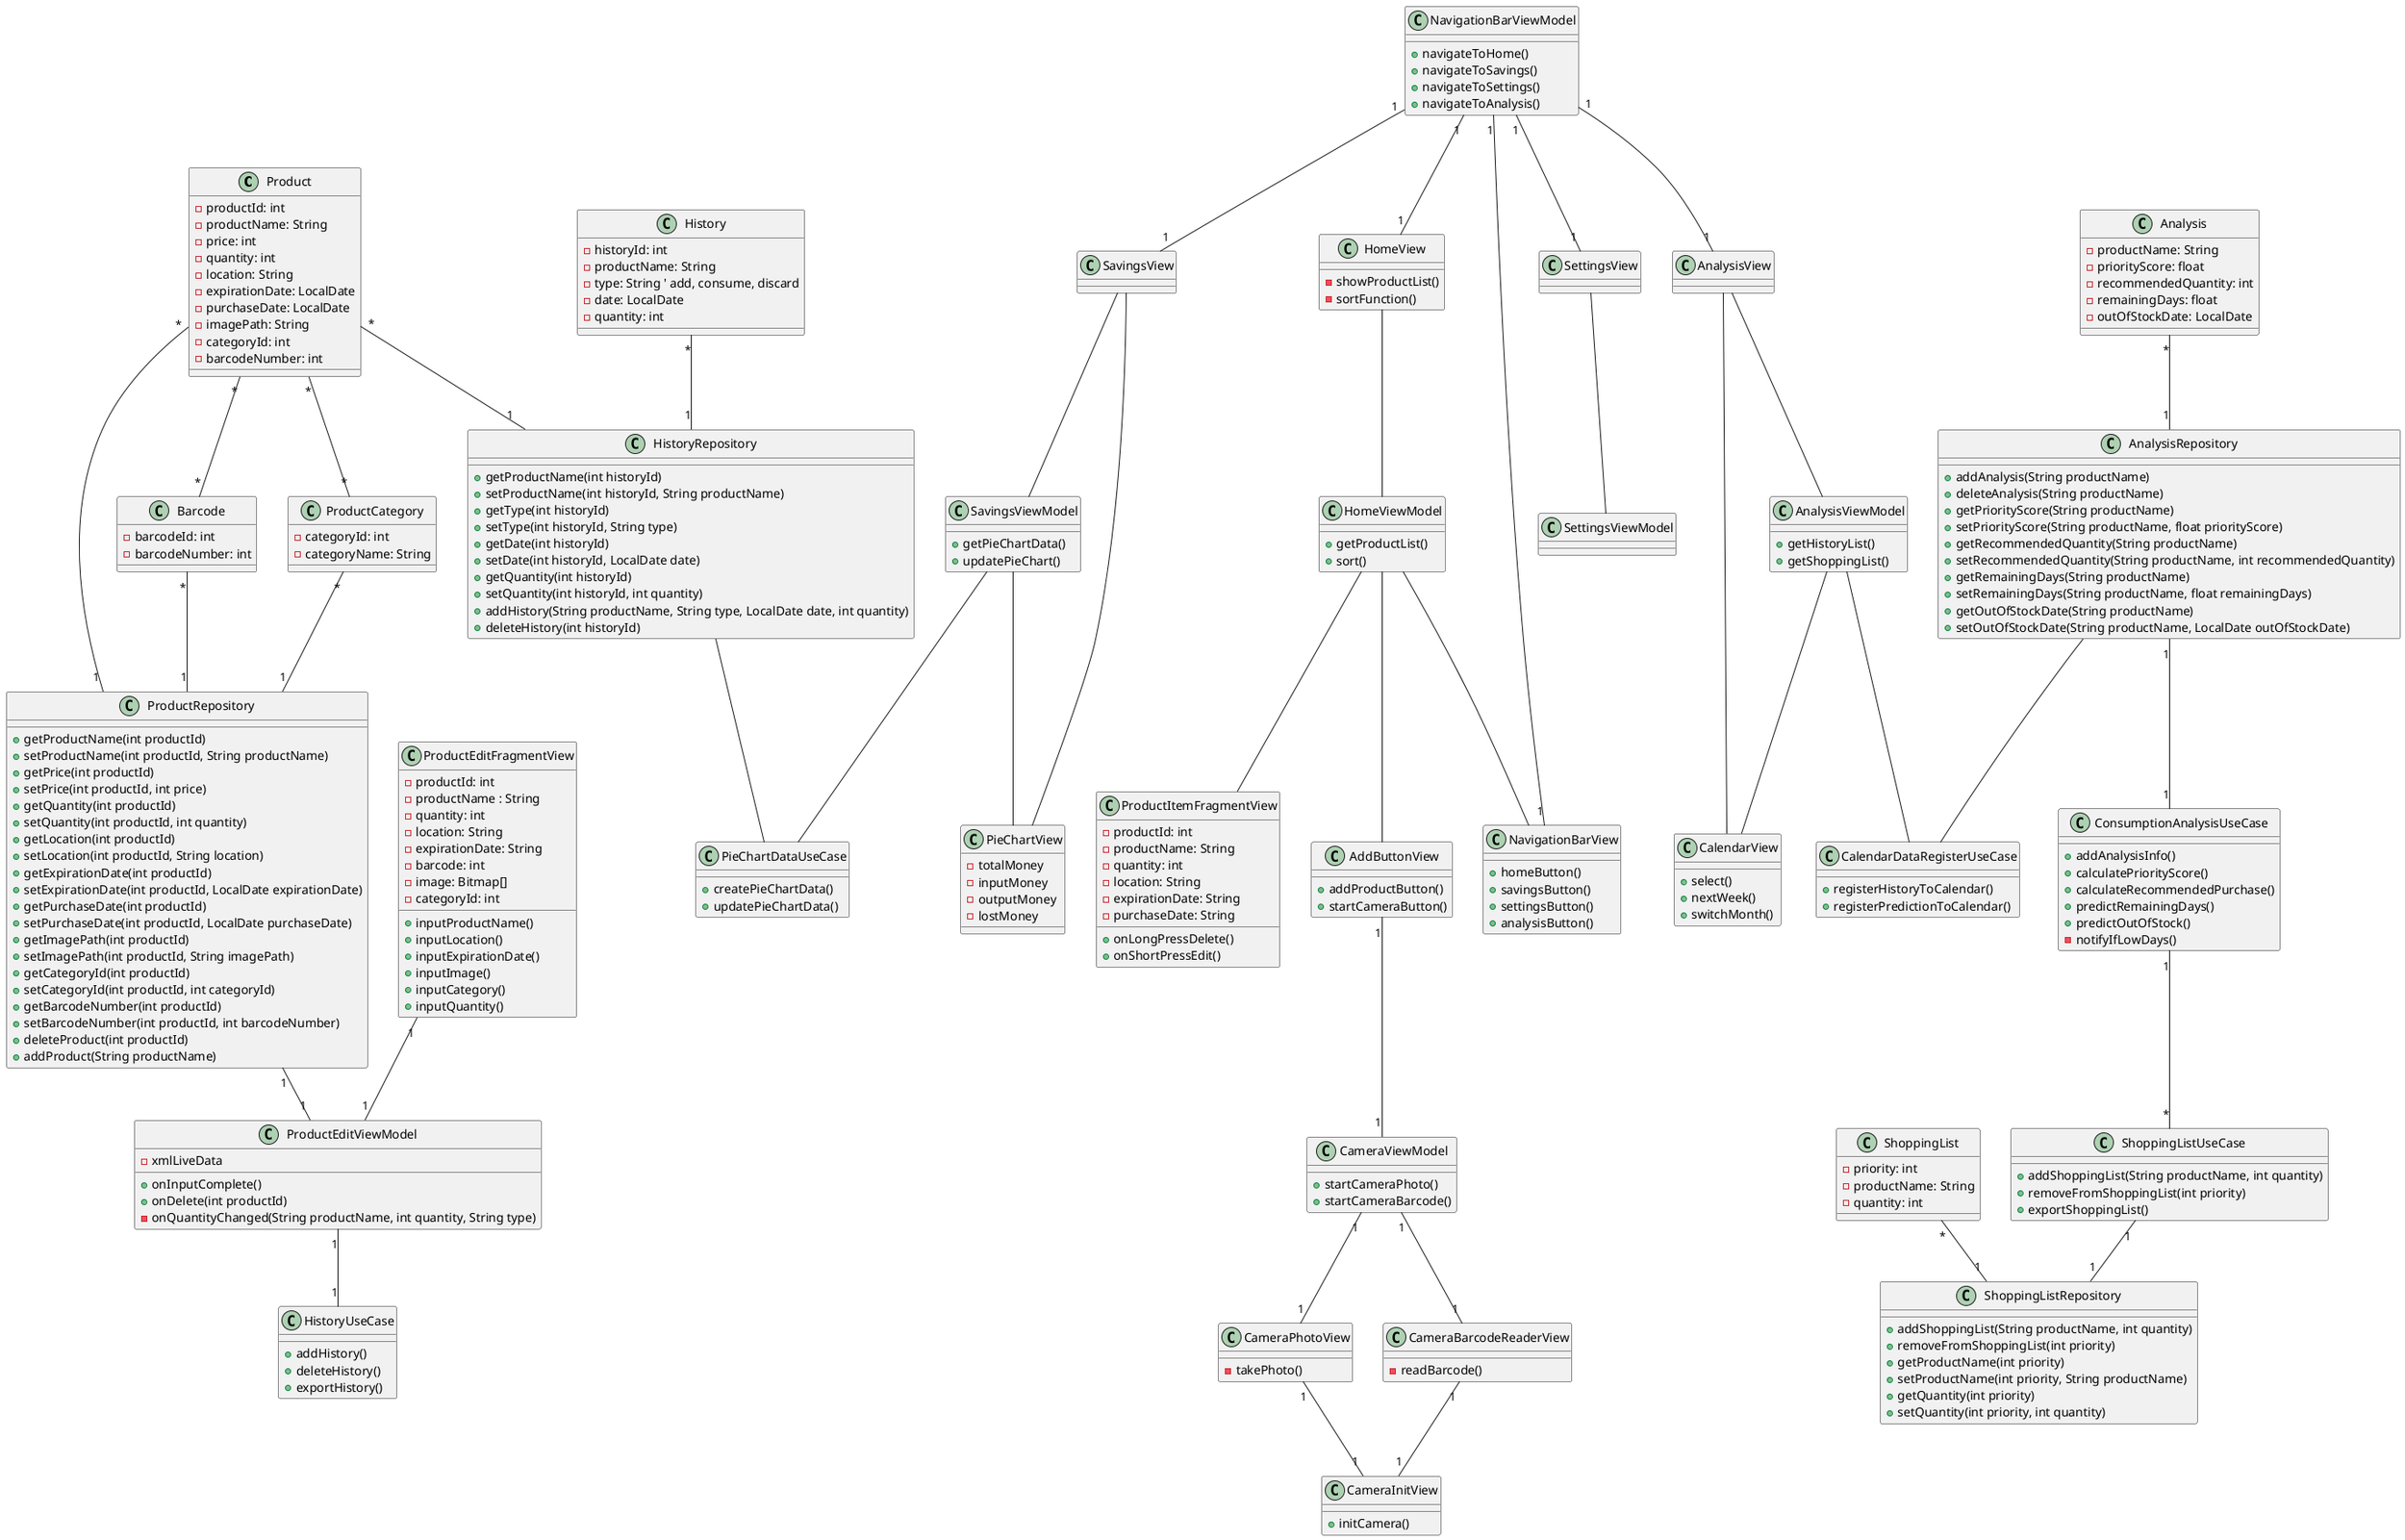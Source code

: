 @startuml

' Model
'
class Product {
    -productId: int
    -productName: String
    -price: int
    -quantity: int
    -location: String
    -expirationDate: LocalDate
    -purchaseDate: LocalDate
    -imagePath: String
    -categoryId: int
    -barcodeNumber: int
}
class Barcode {
    -barcodeId: int
    -barcodeNumber: int
}
class ProductCategory {
    -categoryId: int
    -categoryName: String
}

class History {
    -historyId: int
    -productName: String
    -type: String ' add, consume, discard
    -date: LocalDate
    -quantity: int
}
class Analysis {
    -productName: String
    -priorityScore: float
    -recommendedQuantity: int
    -remainingDays: float
    -outOfStockDate: LocalDate
}
class ShoppingList {
    -priority: int
    -productName: String
    -quantity: int
}

Product "*" -- "*" Barcode
Product "*" -- "*" ProductCategory

' Repository
class ProductRepository {
    +getProductName(int productId)
    +setProductName(int productId, String productName)
    +getPrice(int productId)
    +setPrice(int productId, int price)
    +getQuantity(int productId)
    +setQuantity(int productId, int quantity)
    +getLocation(int productId)
    +setLocation(int productId, String location)
    +getExpirationDate(int productId)
    +setExpirationDate(int productId, LocalDate expirationDate)
    +getPurchaseDate(int productId)
    +setPurchaseDate(int productId, LocalDate purchaseDate)
    +getImagePath(int productId)
    +setImagePath(int productId, String imagePath)
    +getCategoryId(int productId)
    +setCategoryId(int productId, int categoryId)
    +getBarcodeNumber(int productId)
    +setBarcodeNumber(int productId, int barcodeNumber)
    +deleteProduct(int productId)
    +addProduct(String productName)
}
Product "*" -- "1" ProductRepository
Barcode "*" -- "1" ProductRepository
ProductCategory "*" -- "1" ProductRepository

class HistoryRepository {
    +getProductName(int historyId)
    +setProductName(int historyId, String productName)
    +getType(int historyId)
    +setType(int historyId, String type)
    +getDate(int historyId)
    +setDate(int historyId, LocalDate date)
    +getQuantity(int historyId)
    +setQuantity(int historyId, int quantity)
    +addHistory(String productName, String type, LocalDate date, int quantity)
    +deleteHistory(int historyId)
}
Product "*" -- "1" HistoryRepository
History "*" -- "1" HistoryRepository

class AnalysisRepository {
    +addAnalysis(String productName)
    +deleteAnalysis(String productName)
    +getPriorityScore(String productName)
    +setPriorityScore(String productName, float priorityScore)
    +getRecommendedQuantity(String productName)
    +setRecommendedQuantity(String productName, int recommendedQuantity)
    +getRemainingDays(String productName)
    +setRemainingDays(String productName, float remainingDays)
    +getOutOfStockDate(String productName)
    +setOutOfStockDate(String productName, LocalDate outOfStockDate)
}
Analysis "*" -- "1" AnalysisRepository

class ShoppingListRepository {
    +addShoppingList(String productName, int quantity)
    +removeFromShoppingList(int priority)
    +getProductName(int priority)
    +setProductName(int priority, String productName)
    +getQuantity(int priority)
    +setQuantity(int priority, int quantity)
}
ShoppingList "*" -- "1" ShoppingListRepository

'View Model
class ProductEditViewModel{
    -xmlLiveData
    +onInputComplete()
    +onDelete(int productId)
    -onQuantityChanged(String productName, int quantity, String type)
}
ProductRepository "1" -- "1" ProductEditViewModel
ProductEditFragmentView "1" -- "1" ProductEditViewModel

class HistoryUseCase{
    +addHistory()
    +deleteHistory()
    +exportHistory()
}
class ShoppingListUseCase {
    +addShoppingList(String productName, int quantity)
    +removeFromShoppingList(int priority)
    +exportShoppingList()
}
ProductEditViewModel "1" -- "1" HistoryUseCase

class NavigationBarViewModel{
    +navigateToHome()
    +navigateToSavings()
    +navigateToSettings()
    +navigateToAnalysis()
}
NavigationBarViewModel "1" -- "1" HomeView
NavigationBarViewModel "1" -- "1" SavingsView
NavigationBarViewModel "1" -- "1" SettingsView
NavigationBarViewModel "1" -- "1" AnalysisView

class CameraViewModel{
    +startCameraPhoto()
    +startCameraBarcode()
}
CameraViewModel "1" -- "1" CameraPhotoView
CameraViewModel "1" -- "1" CameraBarcodeReaderView

class ConsumptionAnalysisUseCase {
    +addAnalysisInfo()
    +calculatePriorityScore()
    +calculateRecommendedPurchase()
    +predictRemainingDays()
    +predictOutOfStock()
    -notifyIfLowDays()
}
ConsumptionAnalysisUseCase "1" -- "*" ShoppingListUseCase
ShoppingListUseCase "1" -- "1" ShoppingListRepository
AnalysisRepository "1" -- "1" ConsumptionAnalysisUseCase

' View
class ProductItemFragmentView{
    -productId: int
    -productName: String
    -quantity: int
    -location: String
    -expirationDate: String
    -purchaseDate: String
    +onLongPressDelete()
    +onShortPressEdit()
}
class ProductEditFragmentView{
    -productId: int
    -productName : String
    -quantity: int
    -location: String
    -expirationDate: String
    -barcode: int
    -image: Bitmap[]
    -categoryId: int
    +inputProductName()
    +inputLocation()
    +inputExpirationDate()
    +inputImage()
    +inputCategory()
    +inputQuantity()
}

class NavigationBarView{
    +homeButton()
    +savingsButton()
    +settingsButton()
    +analysisButton()
}
NavigationBarView "1" -- "1" NavigationBarViewModel

class AddButtonView{
    +addProductButton()
    +startCameraButton()
}
AddButtonView "1" -- "1" CameraViewModel

class CalendarView{
    +select()
    +nextWeek()
    +switchMonth()
}
class PieChartView{
    -totalMoney
    -inputMoney
    -outputMoney
    -lostMoney
}

class SavingsViewModel {
    +getPieChartData()
    +updatePieChart()
}

class SavingsView{
}
SavingsView -- SavingsViewModel
SavingsViewModel -- PieChartView

class SettingsViewModel {
}
class SettingsView{
}
SettingsView -- SettingsViewModel

class AnalysisViewModel {
    +getHistoryList()
    +getShoppingList()
}
class AnalysisView{
}
AnalysisView -- AnalysisViewModel
AnalysisViewModel -- CalendarView

class HomeViewModel {
    +getProductList()
    +sort()
}
class HomeView{
    -showProductList()
    -sortFunction()
}
HomeView -- HomeViewModel
HomeViewModel -- ProductItemFragmentView
HomeViewModel -- AddButtonView
HomeViewModel -- NavigationBarView

class CameraPhotoView{
    -takePhoto()
}
class CameraBarcodeReaderView{
    -readBarcode()
}
class CameraInitView {
    +initCamera()
}
CameraPhotoView "1" -- "1" CameraInitView
CameraBarcodeReaderView "1" -- "1" CameraInitView

class PieChartDataUseCase{
    +createPieChartData()
    +updatePieChartData()
}
SavingsViewModel -- PieChartDataUseCase
HistoryRepository -- PieChartDataUseCase

class CalendarDataRegisterUseCase{
    +registerHistoryToCalendar()
    +registerPredictionToCalendar()
}
AnalysisViewModel -- CalendarDataRegisterUseCase
AnalysisRepository -- CalendarDataRegisterUseCase
AnalysisView -- CalendarView
SavingsView -- PieChartView

@enduml